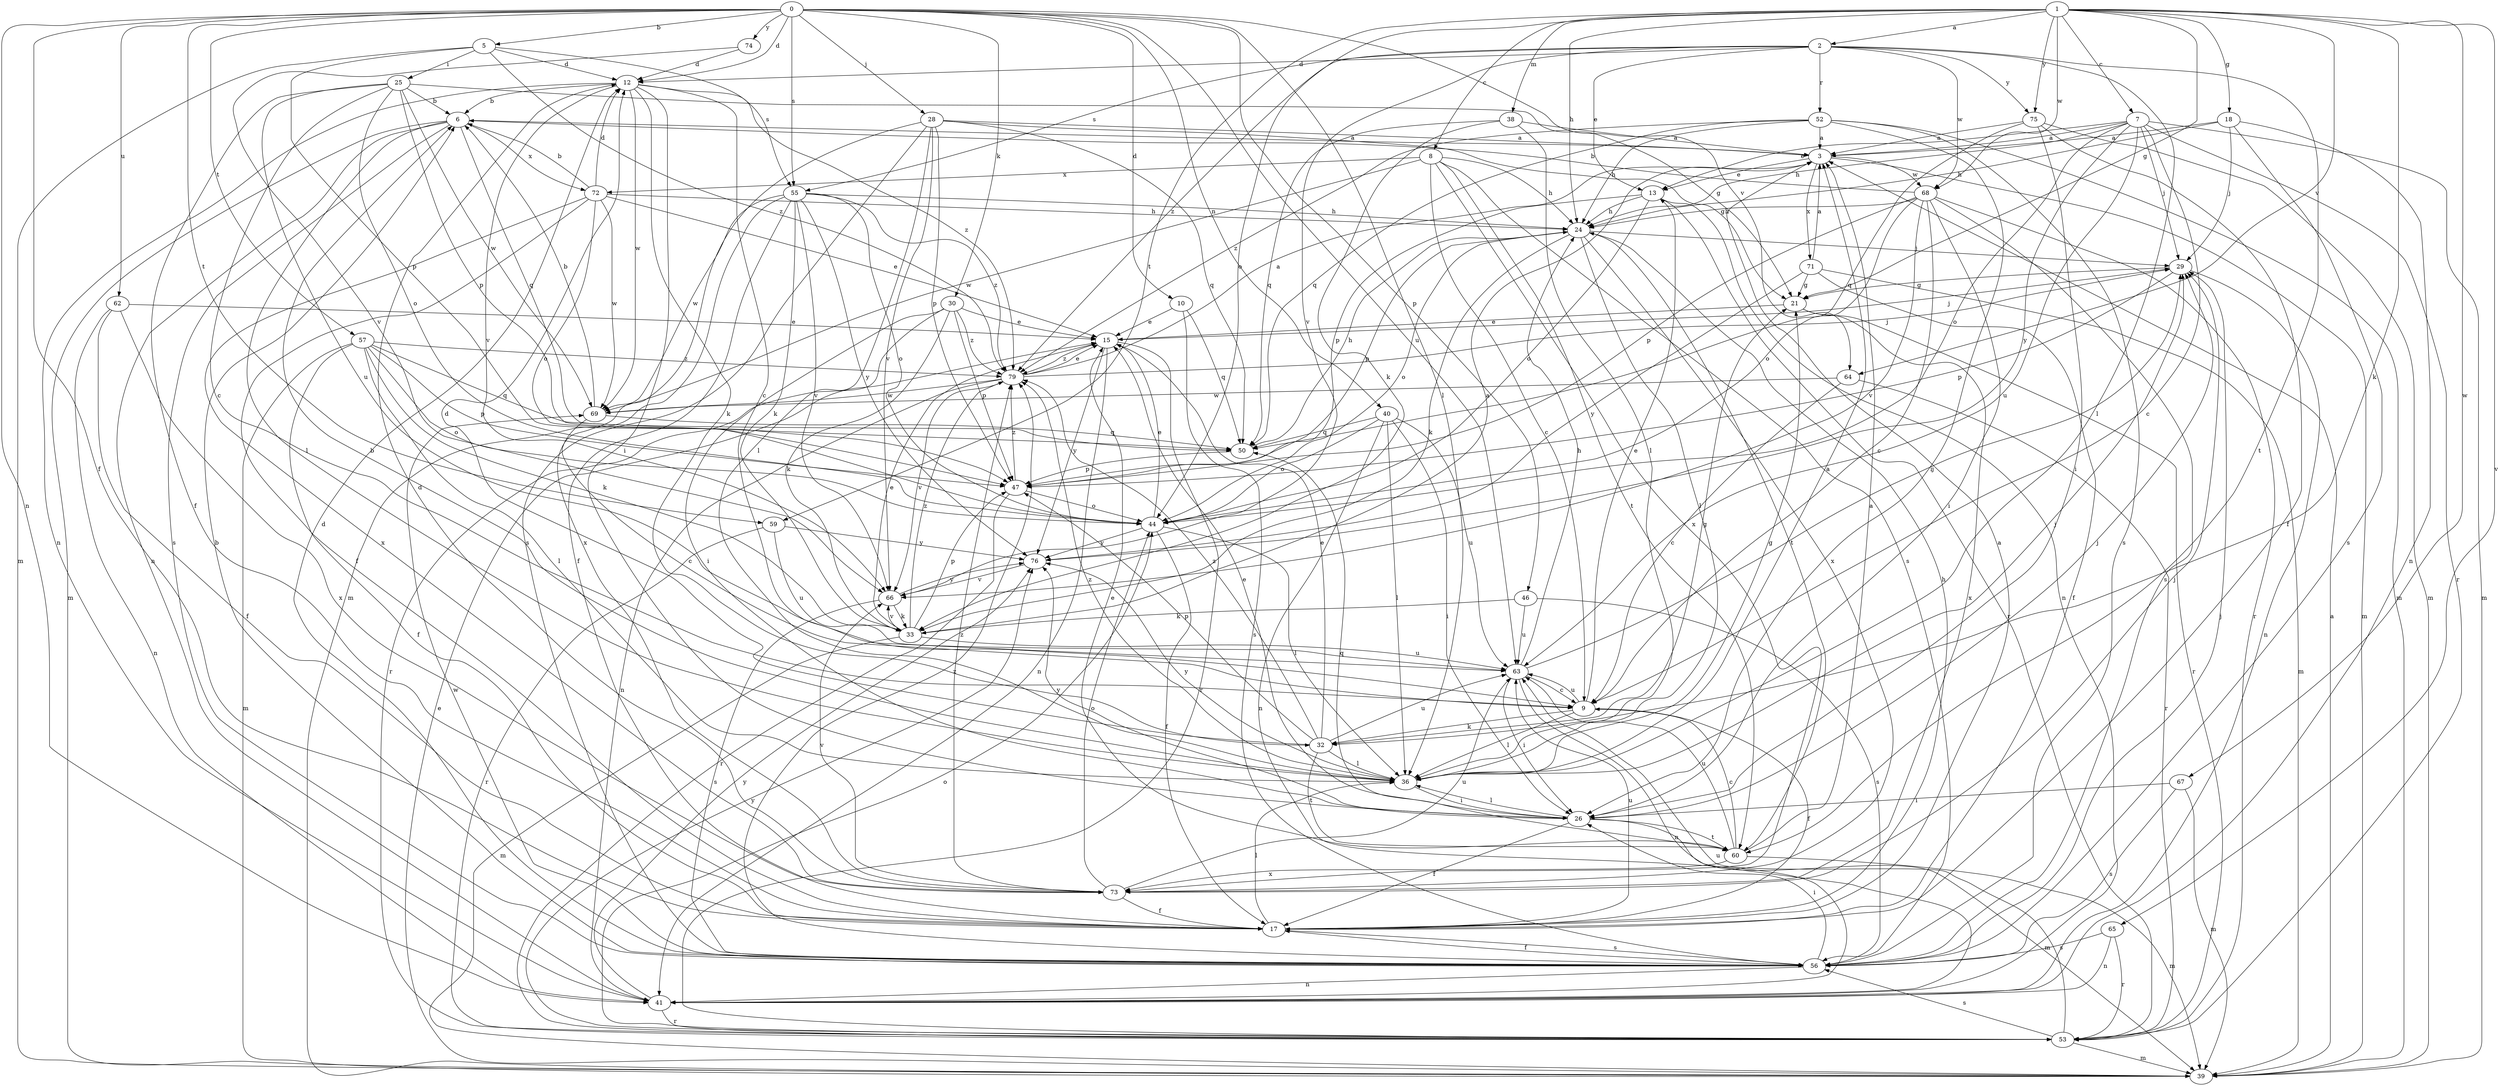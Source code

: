 strict digraph  {
0;
1;
2;
3;
5;
6;
7;
8;
9;
10;
12;
13;
15;
17;
18;
21;
24;
25;
26;
28;
29;
30;
32;
33;
36;
38;
39;
40;
41;
44;
46;
47;
50;
52;
53;
55;
56;
57;
59;
60;
62;
63;
64;
65;
66;
67;
68;
69;
71;
72;
73;
74;
75;
76;
79;
0 -> 5  [label=b];
0 -> 10  [label=d];
0 -> 12  [label=d];
0 -> 17  [label=f];
0 -> 28  [label=j];
0 -> 30  [label=k];
0 -> 36  [label=l];
0 -> 40  [label=n];
0 -> 41  [label=n];
0 -> 46  [label=p];
0 -> 55  [label=s];
0 -> 57  [label=t];
0 -> 59  [label=t];
0 -> 62  [label=u];
0 -> 63  [label=u];
0 -> 64  [label=v];
0 -> 74  [label=y];
1 -> 2  [label=a];
1 -> 7  [label=c];
1 -> 8  [label=c];
1 -> 18  [label=g];
1 -> 21  [label=g];
1 -> 24  [label=h];
1 -> 32  [label=k];
1 -> 38  [label=m];
1 -> 44  [label=o];
1 -> 59  [label=t];
1 -> 64  [label=v];
1 -> 65  [label=v];
1 -> 67  [label=w];
1 -> 68  [label=w];
1 -> 75  [label=y];
2 -> 12  [label=d];
2 -> 13  [label=e];
2 -> 36  [label=l];
2 -> 52  [label=r];
2 -> 55  [label=s];
2 -> 60  [label=t];
2 -> 66  [label=v];
2 -> 68  [label=w];
2 -> 75  [label=y];
2 -> 79  [label=z];
3 -> 13  [label=e];
3 -> 39  [label=m];
3 -> 68  [label=w];
3 -> 71  [label=x];
5 -> 12  [label=d];
5 -> 25  [label=i];
5 -> 39  [label=m];
5 -> 47  [label=p];
5 -> 55  [label=s];
5 -> 79  [label=z];
6 -> 3  [label=a];
6 -> 36  [label=l];
6 -> 39  [label=m];
6 -> 41  [label=n];
6 -> 50  [label=q];
6 -> 56  [label=s];
6 -> 72  [label=x];
7 -> 3  [label=a];
7 -> 9  [label=c];
7 -> 13  [label=e];
7 -> 24  [label=h];
7 -> 29  [label=j];
7 -> 39  [label=m];
7 -> 44  [label=o];
7 -> 53  [label=r];
7 -> 63  [label=u];
7 -> 76  [label=y];
8 -> 9  [label=c];
8 -> 24  [label=h];
8 -> 56  [label=s];
8 -> 60  [label=t];
8 -> 69  [label=w];
8 -> 72  [label=x];
8 -> 73  [label=x];
9 -> 13  [label=e];
9 -> 17  [label=f];
9 -> 32  [label=k];
9 -> 36  [label=l];
9 -> 63  [label=u];
10 -> 15  [label=e];
10 -> 50  [label=q];
10 -> 56  [label=s];
12 -> 6  [label=b];
12 -> 9  [label=c];
12 -> 26  [label=i];
12 -> 32  [label=k];
12 -> 41  [label=n];
12 -> 66  [label=v];
12 -> 69  [label=w];
12 -> 79  [label=z];
13 -> 24  [label=h];
13 -> 41  [label=n];
13 -> 44  [label=o];
13 -> 47  [label=p];
13 -> 53  [label=r];
15 -> 29  [label=j];
15 -> 41  [label=n];
15 -> 53  [label=r];
15 -> 76  [label=y];
15 -> 79  [label=z];
17 -> 3  [label=a];
17 -> 24  [label=h];
17 -> 36  [label=l];
17 -> 56  [label=s];
17 -> 63  [label=u];
18 -> 3  [label=a];
18 -> 24  [label=h];
18 -> 29  [label=j];
18 -> 41  [label=n];
18 -> 56  [label=s];
21 -> 15  [label=e];
21 -> 53  [label=r];
21 -> 73  [label=x];
24 -> 29  [label=j];
24 -> 33  [label=k];
24 -> 36  [label=l];
24 -> 44  [label=o];
24 -> 47  [label=p];
24 -> 60  [label=t];
24 -> 73  [label=x];
25 -> 6  [label=b];
25 -> 9  [label=c];
25 -> 17  [label=f];
25 -> 21  [label=g];
25 -> 44  [label=o];
25 -> 47  [label=p];
25 -> 63  [label=u];
25 -> 69  [label=w];
26 -> 15  [label=e];
26 -> 17  [label=f];
26 -> 29  [label=j];
26 -> 36  [label=l];
26 -> 39  [label=m];
26 -> 60  [label=t];
26 -> 76  [label=y];
28 -> 3  [label=a];
28 -> 21  [label=g];
28 -> 36  [label=l];
28 -> 39  [label=m];
28 -> 47  [label=p];
28 -> 50  [label=q];
28 -> 56  [label=s];
28 -> 66  [label=v];
29 -> 21  [label=g];
29 -> 41  [label=n];
29 -> 47  [label=p];
30 -> 15  [label=e];
30 -> 26  [label=i];
30 -> 33  [label=k];
30 -> 47  [label=p];
30 -> 53  [label=r];
30 -> 79  [label=z];
32 -> 12  [label=d];
32 -> 15  [label=e];
32 -> 21  [label=g];
32 -> 36  [label=l];
32 -> 47  [label=p];
32 -> 60  [label=t];
32 -> 63  [label=u];
32 -> 79  [label=z];
33 -> 3  [label=a];
33 -> 15  [label=e];
33 -> 39  [label=m];
33 -> 47  [label=p];
33 -> 63  [label=u];
33 -> 66  [label=v];
33 -> 79  [label=z];
36 -> 3  [label=a];
36 -> 6  [label=b];
36 -> 21  [label=g];
36 -> 26  [label=i];
36 -> 29  [label=j];
36 -> 76  [label=y];
36 -> 79  [label=z];
38 -> 3  [label=a];
38 -> 33  [label=k];
38 -> 36  [label=l];
38 -> 50  [label=q];
39 -> 3  [label=a];
39 -> 15  [label=e];
40 -> 26  [label=i];
40 -> 36  [label=l];
40 -> 41  [label=n];
40 -> 44  [label=o];
40 -> 50  [label=q];
40 -> 63  [label=u];
41 -> 53  [label=r];
41 -> 76  [label=y];
44 -> 15  [label=e];
44 -> 17  [label=f];
44 -> 36  [label=l];
44 -> 76  [label=y];
46 -> 33  [label=k];
46 -> 56  [label=s];
46 -> 63  [label=u];
47 -> 44  [label=o];
47 -> 53  [label=r];
47 -> 79  [label=z];
50 -> 24  [label=h];
50 -> 47  [label=p];
52 -> 3  [label=a];
52 -> 24  [label=h];
52 -> 26  [label=i];
52 -> 39  [label=m];
52 -> 50  [label=q];
52 -> 56  [label=s];
52 -> 79  [label=z];
53 -> 39  [label=m];
53 -> 44  [label=o];
53 -> 56  [label=s];
53 -> 63  [label=u];
53 -> 76  [label=y];
55 -> 17  [label=f];
55 -> 24  [label=h];
55 -> 33  [label=k];
55 -> 44  [label=o];
55 -> 66  [label=v];
55 -> 69  [label=w];
55 -> 73  [label=x];
55 -> 76  [label=y];
55 -> 79  [label=z];
56 -> 6  [label=b];
56 -> 12  [label=d];
56 -> 17  [label=f];
56 -> 26  [label=i];
56 -> 29  [label=j];
56 -> 41  [label=n];
56 -> 69  [label=w];
56 -> 79  [label=z];
57 -> 17  [label=f];
57 -> 33  [label=k];
57 -> 36  [label=l];
57 -> 39  [label=m];
57 -> 44  [label=o];
57 -> 47  [label=p];
57 -> 50  [label=q];
57 -> 79  [label=z];
59 -> 53  [label=r];
59 -> 63  [label=u];
59 -> 76  [label=y];
60 -> 3  [label=a];
60 -> 9  [label=c];
60 -> 15  [label=e];
60 -> 39  [label=m];
60 -> 50  [label=q];
60 -> 63  [label=u];
60 -> 73  [label=x];
62 -> 15  [label=e];
62 -> 17  [label=f];
62 -> 41  [label=n];
62 -> 73  [label=x];
63 -> 9  [label=c];
63 -> 24  [label=h];
63 -> 26  [label=i];
63 -> 29  [label=j];
63 -> 41  [label=n];
64 -> 9  [label=c];
64 -> 53  [label=r];
64 -> 69  [label=w];
65 -> 41  [label=n];
65 -> 53  [label=r];
65 -> 56  [label=s];
66 -> 33  [label=k];
66 -> 56  [label=s];
66 -> 76  [label=y];
67 -> 26  [label=i];
67 -> 39  [label=m];
67 -> 56  [label=s];
68 -> 6  [label=b];
68 -> 9  [label=c];
68 -> 24  [label=h];
68 -> 26  [label=i];
68 -> 44  [label=o];
68 -> 47  [label=p];
68 -> 53  [label=r];
68 -> 56  [label=s];
68 -> 66  [label=v];
69 -> 6  [label=b];
69 -> 9  [label=c];
69 -> 50  [label=q];
71 -> 3  [label=a];
71 -> 17  [label=f];
71 -> 21  [label=g];
71 -> 39  [label=m];
71 -> 76  [label=y];
72 -> 6  [label=b];
72 -> 12  [label=d];
72 -> 15  [label=e];
72 -> 17  [label=f];
72 -> 24  [label=h];
72 -> 44  [label=o];
72 -> 69  [label=w];
72 -> 73  [label=x];
73 -> 12  [label=d];
73 -> 17  [label=f];
73 -> 29  [label=j];
73 -> 44  [label=o];
73 -> 63  [label=u];
73 -> 66  [label=v];
73 -> 79  [label=z];
74 -> 12  [label=d];
74 -> 66  [label=v];
75 -> 3  [label=a];
75 -> 17  [label=f];
75 -> 26  [label=i];
75 -> 39  [label=m];
75 -> 50  [label=q];
76 -> 66  [label=v];
79 -> 3  [label=a];
79 -> 15  [label=e];
79 -> 29  [label=j];
79 -> 41  [label=n];
79 -> 66  [label=v];
79 -> 69  [label=w];
}
